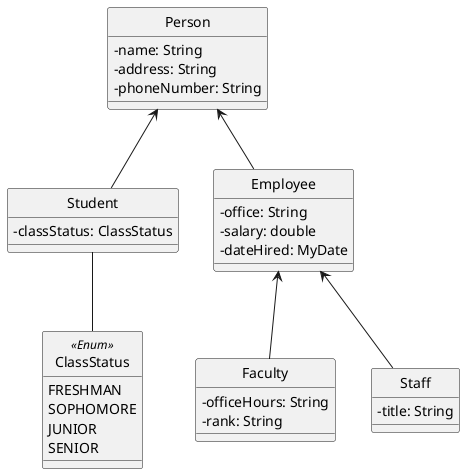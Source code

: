 @startuml

skinparam ClassAttributeIconSize 0
hide circle

class Person {
    -name: String
    -address: String 
    -phoneNumber: String
}

class Student {
    -classStatus: ClassStatus
}

class Employee {
    -office: String
    -salary: double
    -dateHired: MyDate
}

class Faculty {
    -officeHours: String
    -rank: String
}

class Staff {
    -title: String
}

enum ClassStatus <<Enum>> {
    FRESHMAN
    SOPHOMORE
    JUNIOR
    SENIOR
}

Person <-- Student
Person <-- Employee
Employee <-- Faculty
Employee <-- Staff
Student -- ClassStatus

@enduml